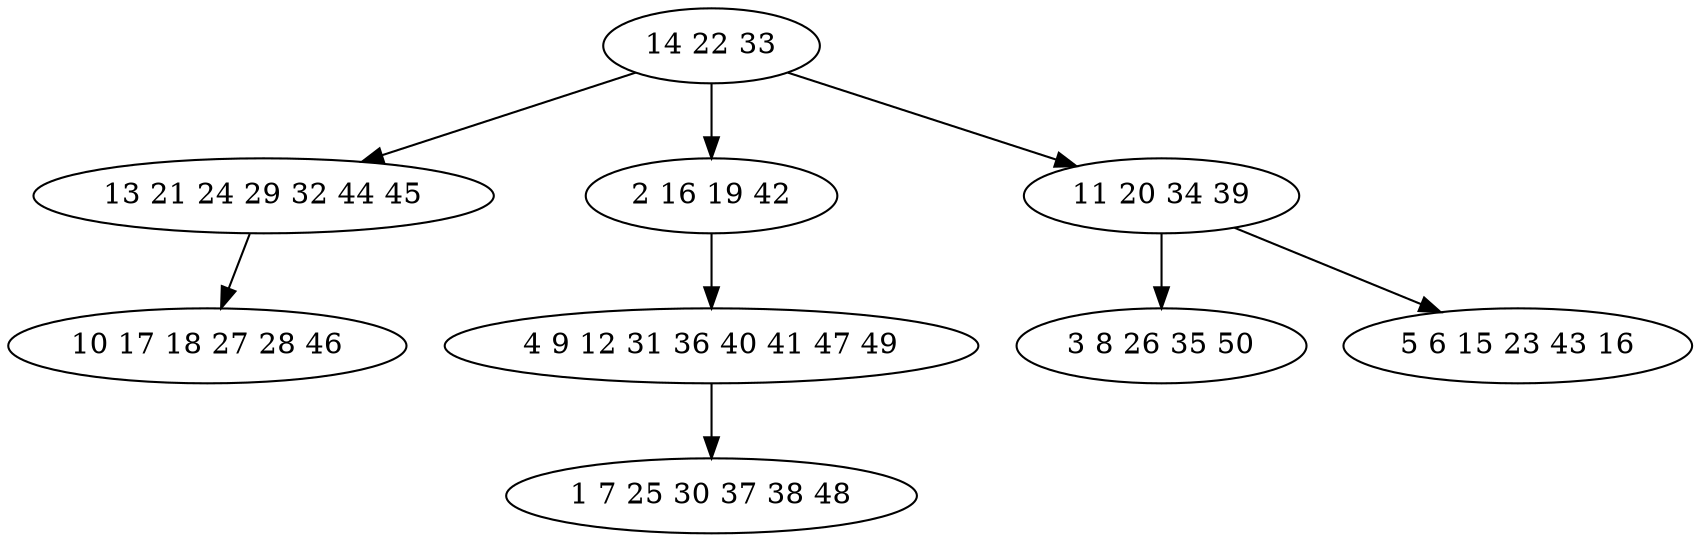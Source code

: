 digraph true_tree {
	"0" -> "1"
	"0" -> "2"
	"0" -> "3"
	"1" -> "4"
	"3" -> "5"
	"2" -> "6"
	"3" -> "7"
	"6" -> "8"
	"0" [label="14 22 33"];
	"1" [label="13 21 24 29 32 44 45"];
	"2" [label="2 16 19 42"];
	"3" [label="11 20 34 39"];
	"4" [label="10 17 18 27 28 46"];
	"5" [label="3 8 26 35 50"];
	"6" [label="4 9 12 31 36 40 41 47 49"];
	"7" [label="5 6 15 23 43 16"];
	"8" [label="1 7 25 30 37 38 48"];
}
